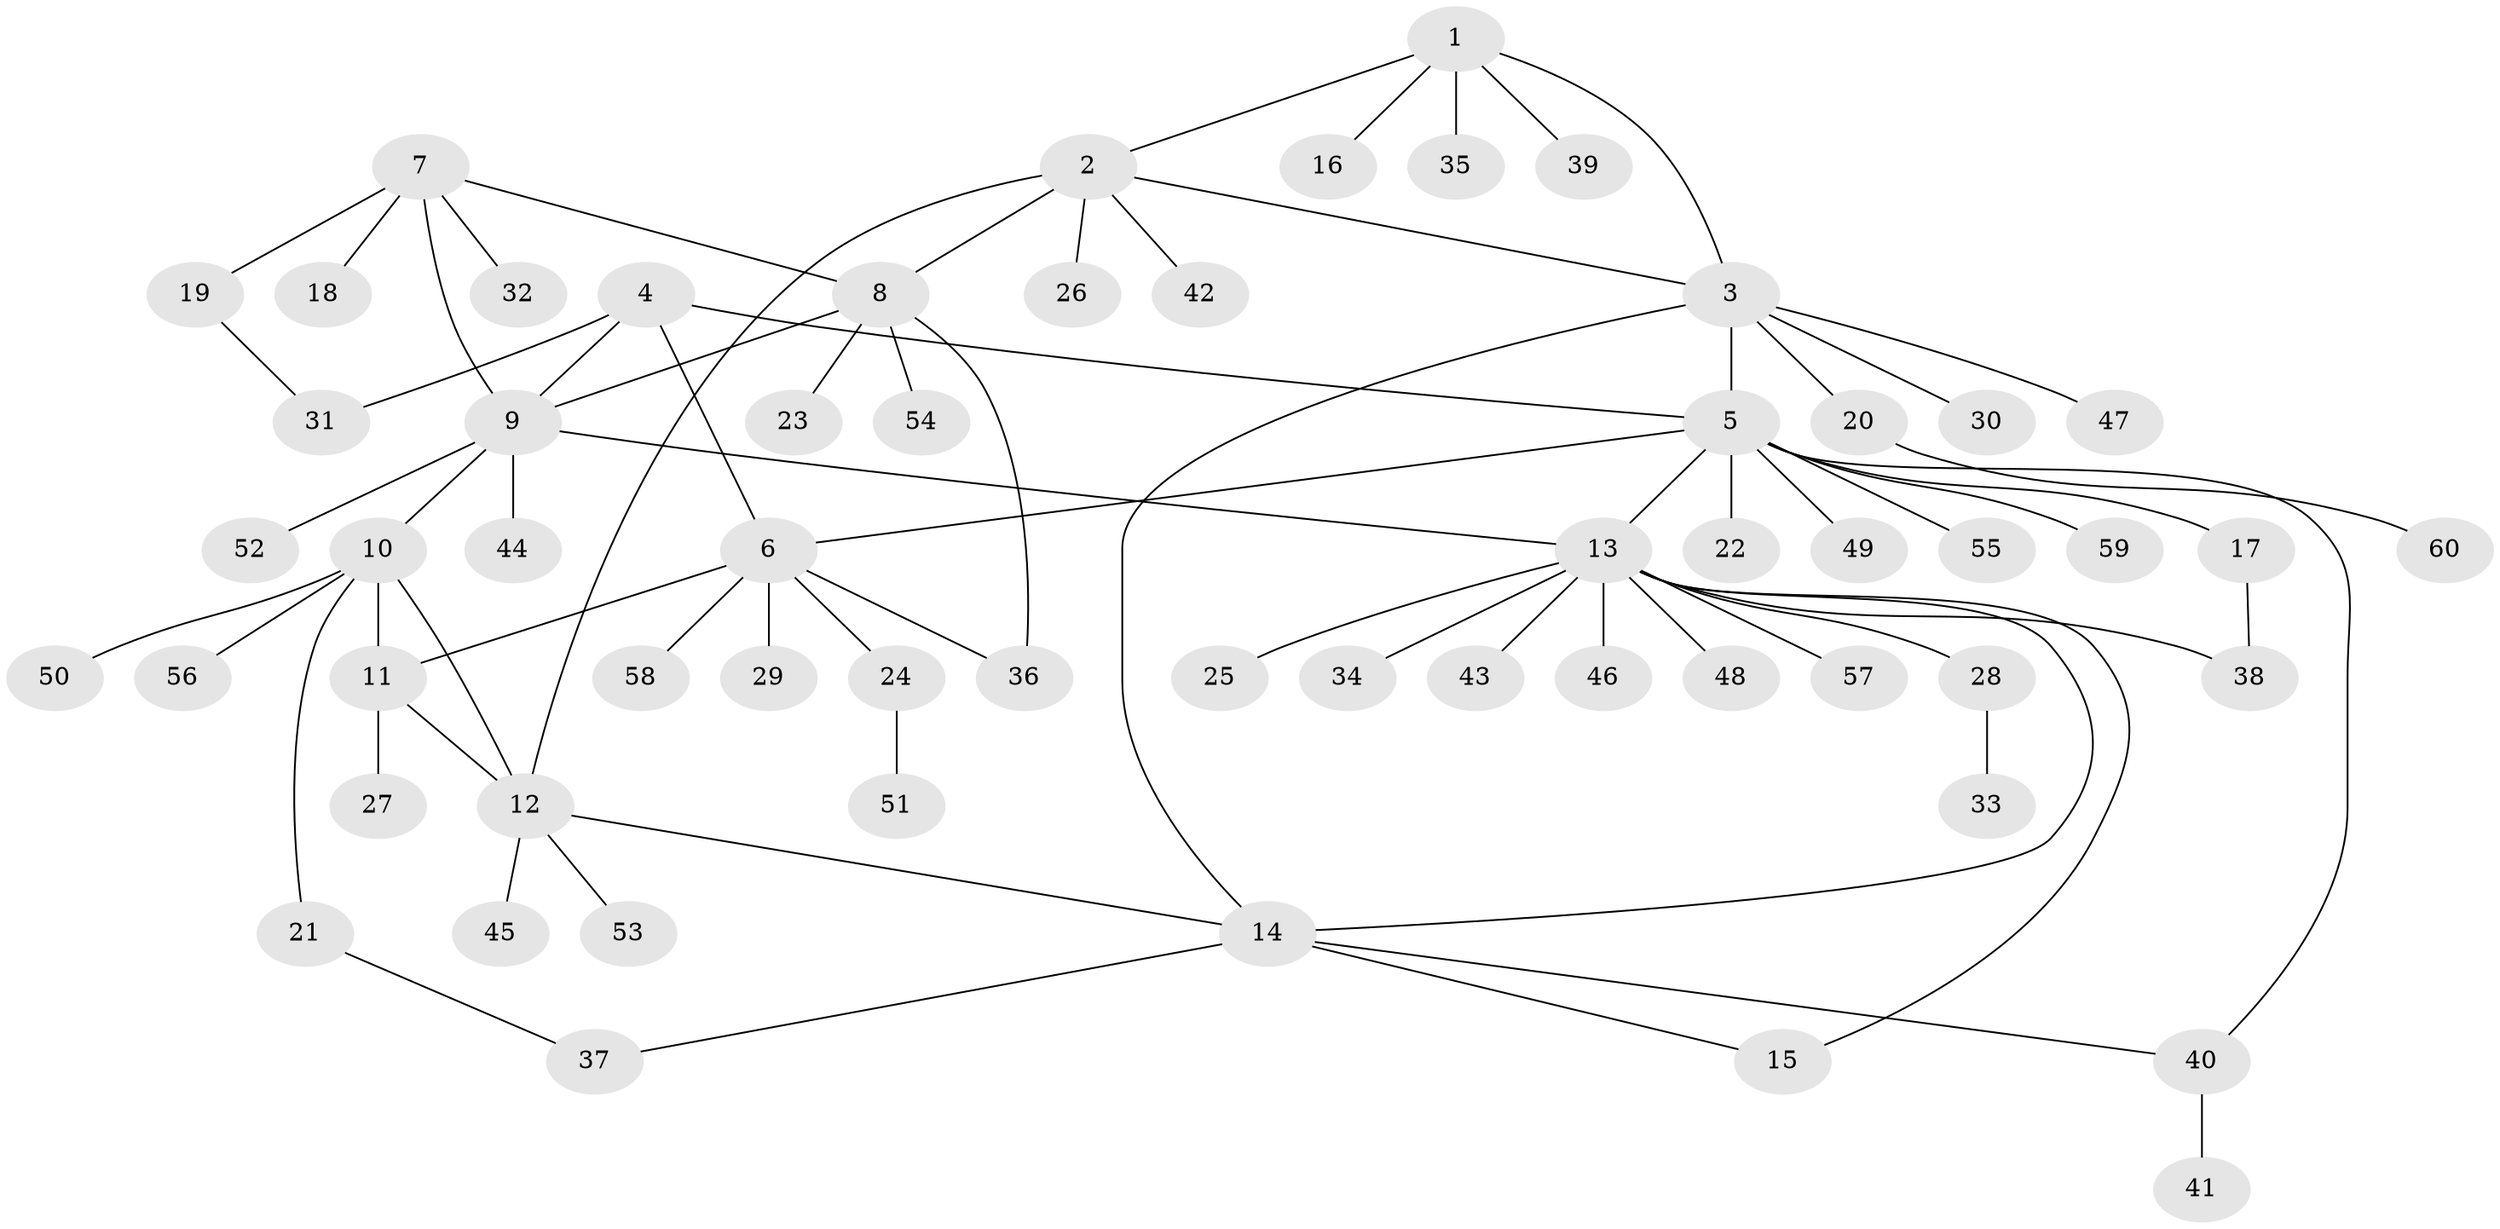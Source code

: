 // Generated by graph-tools (version 1.1) at 2025/15/03/09/25 04:15:57]
// undirected, 60 vertices, 75 edges
graph export_dot {
graph [start="1"]
  node [color=gray90,style=filled];
  1;
  2;
  3;
  4;
  5;
  6;
  7;
  8;
  9;
  10;
  11;
  12;
  13;
  14;
  15;
  16;
  17;
  18;
  19;
  20;
  21;
  22;
  23;
  24;
  25;
  26;
  27;
  28;
  29;
  30;
  31;
  32;
  33;
  34;
  35;
  36;
  37;
  38;
  39;
  40;
  41;
  42;
  43;
  44;
  45;
  46;
  47;
  48;
  49;
  50;
  51;
  52;
  53;
  54;
  55;
  56;
  57;
  58;
  59;
  60;
  1 -- 2;
  1 -- 3;
  1 -- 16;
  1 -- 35;
  1 -- 39;
  2 -- 3;
  2 -- 8;
  2 -- 12;
  2 -- 26;
  2 -- 42;
  3 -- 5;
  3 -- 14;
  3 -- 20;
  3 -- 30;
  3 -- 47;
  4 -- 5;
  4 -- 6;
  4 -- 9;
  4 -- 31;
  5 -- 6;
  5 -- 13;
  5 -- 17;
  5 -- 22;
  5 -- 40;
  5 -- 49;
  5 -- 55;
  5 -- 59;
  6 -- 11;
  6 -- 24;
  6 -- 29;
  6 -- 36;
  6 -- 58;
  7 -- 8;
  7 -- 9;
  7 -- 18;
  7 -- 19;
  7 -- 32;
  8 -- 9;
  8 -- 23;
  8 -- 36;
  8 -- 54;
  9 -- 10;
  9 -- 13;
  9 -- 44;
  9 -- 52;
  10 -- 11;
  10 -- 12;
  10 -- 21;
  10 -- 50;
  10 -- 56;
  11 -- 12;
  11 -- 27;
  12 -- 14;
  12 -- 45;
  12 -- 53;
  13 -- 14;
  13 -- 15;
  13 -- 25;
  13 -- 28;
  13 -- 34;
  13 -- 38;
  13 -- 43;
  13 -- 46;
  13 -- 48;
  13 -- 57;
  14 -- 15;
  14 -- 37;
  14 -- 40;
  17 -- 38;
  19 -- 31;
  20 -- 60;
  21 -- 37;
  24 -- 51;
  28 -- 33;
  40 -- 41;
}
